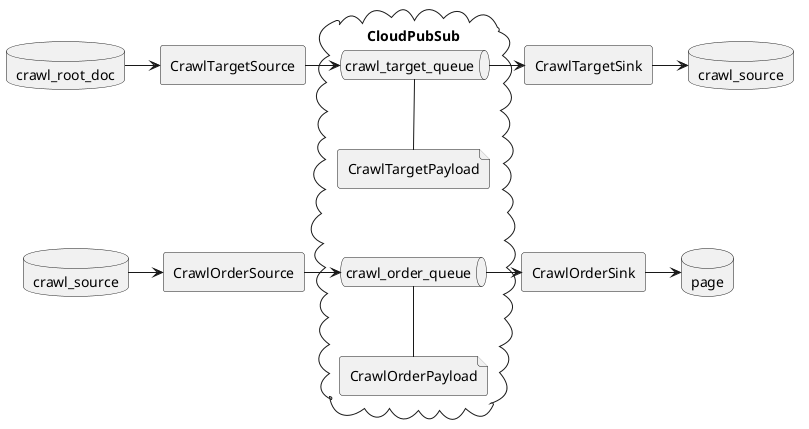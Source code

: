 @startuml

cloud CloudPubSub {
    queue crawl_target_queue as q_target
    file CrawlTargetPayload as p_target
    q_target -d- p_target

    queue crawl_order_queue as q_order
    file CrawlOrderPayload as p_order
    q_order -d- p_order

    p_target -[hidden]d- q_order
}

database crawl_root_doc as db_rDoc
database crawl_source as db_cs
database crawl_source as db_cs2
database page as db_pg

agent CrawlTargetSource as src_target
db_rDoc -r-> src_target
src_target -r-> q_target


agent CrawlTargetSink as sin_target
q_target --r-> sin_target
sin_target -r-> db_cs

agent CrawlOrderSource as src_order
db_cs2 -r-> src_order
src_order -r-> q_order
src_order -[hidden]u- src_target

agent CrawlOrderSink as sin_order
q_order -r-> sin_order
sin_order -r-> db_pg

@enduml
